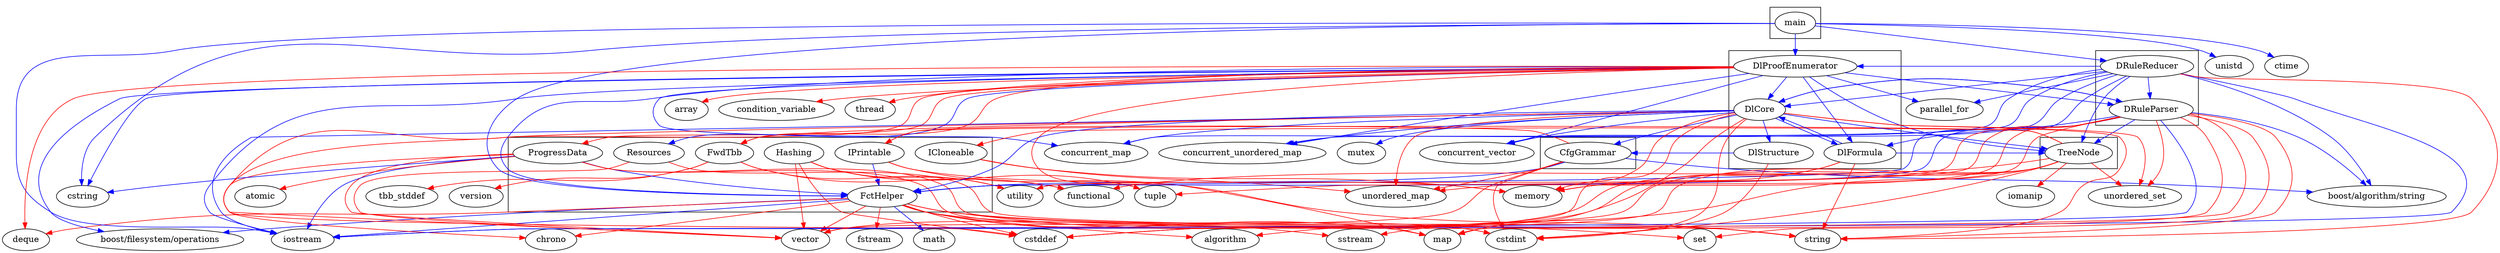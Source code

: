 digraph {
	CfgGrammar -> FctHelper [color=blue]
	CfgGrammar -> "boost/algorithm/string" [color=blue]
	CfgGrammar -> IPrintable [color=red]
	CfgGrammar -> cstdint [color=red]
	CfgGrammar -> unordered_map [color=red]
	CfgGrammar -> vector [color=red]
	subgraph "cluster_D:/Dropbox/eclipse/pmGenerator\grammar" {
		CfgGrammar
		CfgGrammar
	}
	FctHelper -> "boost/filesystem/operations" [color=blue]
	FctHelper -> iostream [color=blue]
	FctHelper -> math [color=blue]
	FctHelper -> algorithm [color=red]
	FctHelper -> chrono [color=red]
	FctHelper -> cstddef [color=red]
	FctHelper -> cstdint [color=red]
	FctHelper -> deque [color=red]
	FctHelper -> fstream [color=red]
	FctHelper -> map [color=red]
	FctHelper -> set [color=red]
	FctHelper -> sstream [color=red]
	FctHelper -> string [color=red]
	FctHelper -> vector [color=red]
	FwdTbb -> version [color=red]
	FwdTbb -> tbb_stddef [color=red]
	FwdTbb -> functional [color=red]
	FwdTbb -> utility [color=red]
	Hashing -> cstddef [color=red]
	Hashing -> functional [color=red]
	Hashing -> tuple [color=red]
	Hashing -> utility [color=red]
	Hashing -> vector [color=red]
	ICloneable -> memory [color=red]
	ICloneable -> unordered_map [color=red]
	IPrintable -> FctHelper [color=blue]
	IPrintable -> memory [color=red]
	IPrintable -> string [color=red]
	ProgressData -> FctHelper [color=blue]
	ProgressData -> cstring [color=blue]
	ProgressData -> iostream [color=blue]
	ProgressData -> atomic [color=red]
	ProgressData -> chrono [color=red]
	ProgressData -> cstdint [color=red]
	ProgressData -> string [color=red]
	ProgressData -> vector [color=red]
	Resources -> string [color=red]
	Resources -> vector [color=red]
	subgraph "cluster_D:/Dropbox/eclipse/pmGenerator\helper" {
		FctHelper
		FctHelper
		FwdTbb
		Hashing
		ICloneable
		IPrintable
		IPrintable
		ProgressData
		ProgressData
		Resources
		Resources
	}
	main -> FctHelper [color=blue]
	main -> DRuleReducer [color=blue]
	main -> DlProofEnumerator [color=blue]
	main -> cstring [color=blue]
	main -> ctime [color=blue]
	main -> iostream [color=blue]
	main -> unistd [color=blue]
	subgraph "cluster_D:/Dropbox/eclipse/pmGenerator" {
		main
	}
	DRuleParser -> FctHelper [color=blue]
	DRuleParser -> TreeNode [color=blue]
	DRuleParser -> DlCore [color=blue]
	DRuleParser -> DlFormula [color=blue]
	DRuleParser -> "boost/algorithm/string" [color=blue]
	DRuleParser -> iostream [color=blue]
	DRuleParser -> map [color=red]
	DRuleParser -> memory [color=red]
	DRuleParser -> set [color=red]
	DRuleParser -> string [color=red]
	DRuleParser -> tuple [color=red]
	DRuleParser -> unordered_map [color=red]
	DRuleParser -> unordered_set [color=red]
	DRuleParser -> utility [color=red]
	DRuleParser -> vector [color=red]
	DRuleReducer -> FctHelper [color=blue]
	DRuleReducer -> TreeNode [color=blue]
	DRuleReducer -> DlCore [color=blue]
	DRuleReducer -> DlProofEnumerator [color=blue]
	DRuleReducer -> DRuleParser [color=blue]
	DRuleReducer -> concurrent_map [color=blue]
	DRuleReducer -> concurrent_unordered_map [color=blue]
	DRuleReducer -> concurrent_vector [color=blue]
	DRuleReducer -> parallel_for [color=blue]
	DRuleReducer -> "boost/algorithm/string" [color=blue]
	DRuleReducer -> iostream [color=blue]
	DRuleReducer -> string [color=red]
	subgraph "cluster_D:/Dropbox/eclipse/pmGenerator\metamath" {
		DRuleParser
		DRuleParser
		DRuleReducer
		DRuleReducer
	}
	DlCore -> FctHelper [color=blue]
	DlCore -> TreeNode [color=blue]
	DlCore -> CfgGrammar [color=blue]
	DlCore -> DRuleParser [color=blue]
	DlCore -> DlFormula [color=blue]
	DlCore -> DlStructure [color=blue]
	DlCore -> concurrent_map [color=blue]
	DlCore -> concurrent_unordered_map [color=blue]
	DlCore -> concurrent_vector [color=blue]
	DlCore -> iostream [color=blue]
	DlCore -> mutex [color=blue]
	DlCore -> FwdTbb [color=red]
	DlCore -> cstddef [color=red]
	DlCore -> cstdint [color=red]
	DlCore -> map [color=red]
	DlCore -> memory [color=red]
	DlCore -> string [color=red]
	DlCore -> unordered_map [color=red]
	DlCore -> unordered_set [color=red]
	DlCore -> vector [color=red]
	DlFormula -> TreeNode [color=blue]
	DlFormula -> DlCore [color=blue]
	DlFormula -> cstddef [color=red]
	DlFormula -> memory [color=red]
	DlFormula -> string [color=red]
	DlProofEnumerator -> FctHelper [color=blue]
	DlProofEnumerator -> Resources [color=blue]
	DlProofEnumerator -> TreeNode [color=blue]
	DlProofEnumerator -> DRuleParser [color=blue]
	DlProofEnumerator -> DlCore [color=blue]
	DlProofEnumerator -> DlFormula [color=blue]
	DlProofEnumerator -> "boost/filesystem/operations" [color=blue]
	DlProofEnumerator -> concurrent_map [color=blue]
	DlProofEnumerator -> concurrent_unordered_map [color=blue]
	DlProofEnumerator -> concurrent_vector [color=blue]
	DlProofEnumerator -> parallel_for [color=blue]
	DlProofEnumerator -> cstring [color=blue]
	DlProofEnumerator -> iostream [color=blue]
	DlProofEnumerator -> FwdTbb [color=red]
	DlProofEnumerator -> ProgressData [color=red]
	DlProofEnumerator -> array [color=red]
	DlProofEnumerator -> condition_variable [color=red]
	DlProofEnumerator -> cstddef [color=red]
	DlProofEnumerator -> deque [color=red]
	DlProofEnumerator -> map [color=red]
	DlProofEnumerator -> thread [color=red]
	DlStructure -> CfgGrammar [color=blue]
	DlStructure -> cstdint [color=red]
	subgraph "cluster_D:/Dropbox/eclipse/pmGenerator\nortmann" {
		DlCore
		DlCore
		DlFormula
		DlFormula
		DlProofEnumerator
		DlProofEnumerator
		DlStructure
		DlStructure
	}
	TreeNode -> ICloneable [color=red]
	TreeNode -> IPrintable [color=red]
	TreeNode -> algorithm [color=red]
	TreeNode -> cstddef [color=red]
	TreeNode -> cstdint [color=red]
	TreeNode -> functional [color=red]
	TreeNode -> iomanip [color=red]
	TreeNode -> sstream [color=red]
	TreeNode -> unordered_set [color=red]
	TreeNode -> vector [color=red]
	subgraph "cluster_D:/Dropbox/eclipse/pmGenerator\tree" {
		TreeNode
	}
}
